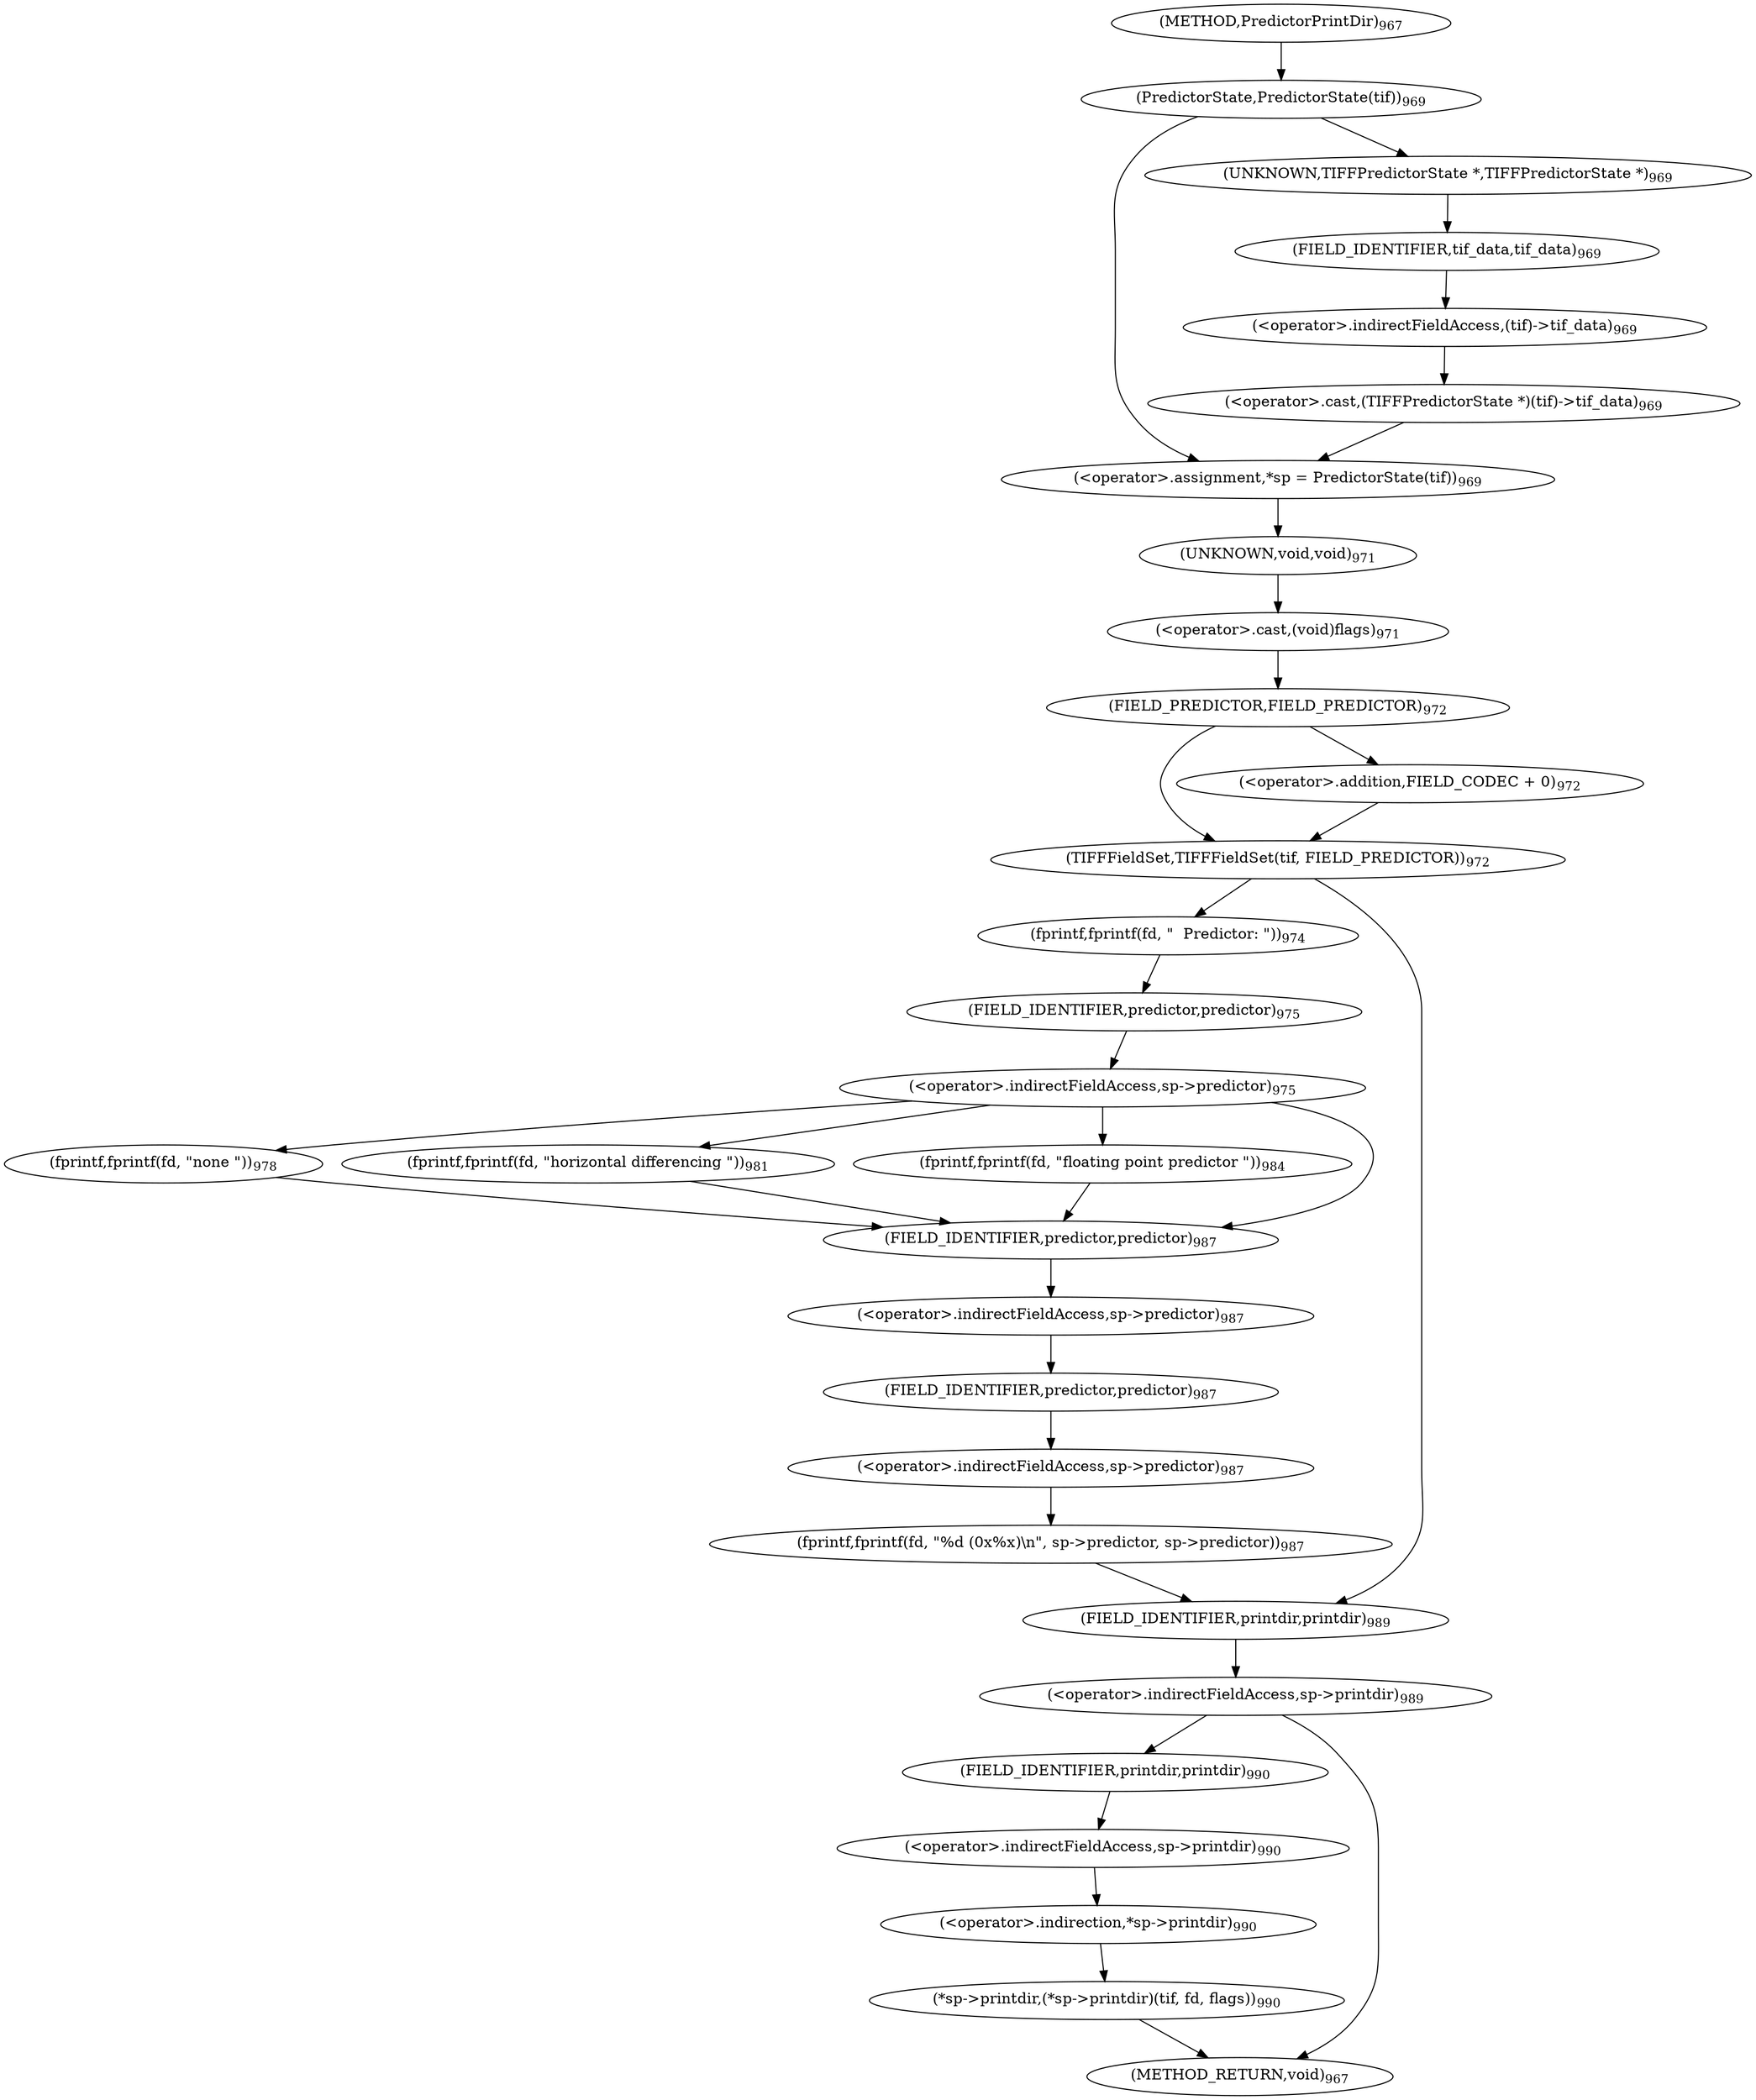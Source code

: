digraph "PredictorPrintDir" {  
"39375" [label = <(&lt;operator&gt;.assignment,*sp = PredictorState(tif))<SUB>969</SUB>> ]
"39385" [label = <(&lt;operator&gt;.cast,(void)flags)<SUB>971</SUB>> ]
"39377" [label = <(PredictorState,PredictorState(tif))<SUB>969</SUB>> ]
"39386" [label = <(UNKNOWN,void,void)<SUB>971</SUB>> ]
"39389" [label = <(TIFFFieldSet,TIFFFieldSet(tif, FIELD_PREDICTOR))<SUB>972</SUB>> ]
"39433" [label = <(&lt;operator&gt;.indirectFieldAccess,sp-&gt;printdir)<SUB>989</SUB>> ]
"39391" [label = <(FIELD_PREDICTOR,FIELD_PREDICTOR)<SUB>972</SUB>> ]
"39397" [label = <(fprintf,fprintf(fd, &quot;  Predictor: &quot;))<SUB>974</SUB>> ]
"39423" [label = <(fprintf,fprintf(fd, &quot;%d (0x%x)\n&quot;, sp-&gt;predictor, sp-&gt;predictor))<SUB>987</SUB>> ]
"39435" [label = <(FIELD_IDENTIFIER,printdir,printdir)<SUB>989</SUB>> ]
"39437" [label = <(*sp-&gt;printdir,(*sp-&gt;printdir)(tif, fd, flags))<SUB>990</SUB>> ]
"39380" [label = <(&lt;operator&gt;.cast,(TIFFPredictorState *)(tif)-&gt;tif_data)<SUB>969</SUB>> ]
"39401" [label = <(&lt;operator&gt;.indirectFieldAccess,sp-&gt;predictor)<SUB>975</SUB>> ]
"39426" [label = <(&lt;operator&gt;.indirectFieldAccess,sp-&gt;predictor)<SUB>987</SUB>> ]
"39429" [label = <(&lt;operator&gt;.indirectFieldAccess,sp-&gt;predictor)<SUB>987</SUB>> ]
"39438" [label = <(&lt;operator&gt;.indirection,*sp-&gt;printdir)<SUB>990</SUB>> ]
"39381" [label = <(UNKNOWN,TIFFPredictorState *,TIFFPredictorState *)<SUB>969</SUB>> ]
"39382" [label = <(&lt;operator&gt;.indirectFieldAccess,(tif)-&gt;tif_data)<SUB>969</SUB>> ]
"39393" [label = <(&lt;operator&gt;.addition,FIELD_CODEC + 0)<SUB>972</SUB>> ]
"39403" [label = <(FIELD_IDENTIFIER,predictor,predictor)<SUB>975</SUB>> ]
"39407" [label = <(fprintf,fprintf(fd, &quot;none &quot;))<SUB>978</SUB>> ]
"39413" [label = <(fprintf,fprintf(fd, &quot;horizontal differencing &quot;))<SUB>981</SUB>> ]
"39419" [label = <(fprintf,fprintf(fd, &quot;floating point predictor &quot;))<SUB>984</SUB>> ]
"39428" [label = <(FIELD_IDENTIFIER,predictor,predictor)<SUB>987</SUB>> ]
"39431" [label = <(FIELD_IDENTIFIER,predictor,predictor)<SUB>987</SUB>> ]
"39439" [label = <(&lt;operator&gt;.indirectFieldAccess,sp-&gt;printdir)<SUB>990</SUB>> ]
"39384" [label = <(FIELD_IDENTIFIER,tif_data,tif_data)<SUB>969</SUB>> ]
"39441" [label = <(FIELD_IDENTIFIER,printdir,printdir)<SUB>990</SUB>> ]
"39369" [label = <(METHOD,PredictorPrintDir)<SUB>967</SUB>> ]
"39445" [label = <(METHOD_RETURN,void)<SUB>967</SUB>> ]
  "39375" -> "39386" 
  "39385" -> "39391" 
  "39377" -> "39381" 
  "39377" -> "39375" 
  "39386" -> "39385" 
  "39389" -> "39397" 
  "39389" -> "39435" 
  "39433" -> "39445" 
  "39433" -> "39441" 
  "39391" -> "39389" 
  "39391" -> "39393" 
  "39397" -> "39403" 
  "39423" -> "39435" 
  "39435" -> "39433" 
  "39437" -> "39445" 
  "39380" -> "39375" 
  "39401" -> "39407" 
  "39401" -> "39413" 
  "39401" -> "39419" 
  "39401" -> "39428" 
  "39426" -> "39431" 
  "39429" -> "39423" 
  "39438" -> "39437" 
  "39381" -> "39384" 
  "39382" -> "39380" 
  "39393" -> "39389" 
  "39403" -> "39401" 
  "39407" -> "39428" 
  "39413" -> "39428" 
  "39419" -> "39428" 
  "39428" -> "39426" 
  "39431" -> "39429" 
  "39439" -> "39438" 
  "39384" -> "39382" 
  "39441" -> "39439" 
  "39369" -> "39377" 
}
